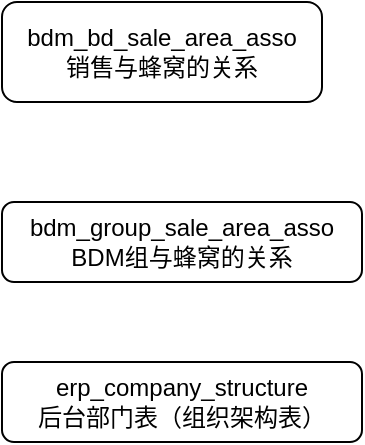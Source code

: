 <mxfile version="24.7.7">
  <diagram id="R2lEEEUBdFMjLlhIrx00" name="Page-1">
    <mxGraphModel dx="794" dy="1030" grid="1" gridSize="10" guides="1" tooltips="1" connect="1" arrows="1" fold="1" page="1" pageScale="1" pageWidth="850" pageHeight="1100" math="0" shadow="0" extFonts="Permanent Marker^https://fonts.googleapis.com/css?family=Permanent+Marker">
      <root>
        <mxCell id="0" />
        <mxCell id="1" parent="0" />
        <mxCell id="pBtrlKyEKU45YTtjNklL-4" value="bdm_bd_sale_area_asso&lt;br&gt;销售与蜂窝的关系" style="rounded=1;whiteSpace=wrap;html=1;" vertex="1" parent="1">
          <mxGeometry x="120" y="260" width="160" height="50" as="geometry" />
        </mxCell>
        <mxCell id="pBtrlKyEKU45YTtjNklL-7" value="bdm_group_sale_area_asso&lt;br&gt;BDM组与蜂窝的关系" style="rounded=1;whiteSpace=wrap;html=1;" vertex="1" parent="1">
          <mxGeometry x="120" y="360" width="180" height="40" as="geometry" />
        </mxCell>
        <mxCell id="pBtrlKyEKU45YTtjNklL-8" value="erp_company_structure&lt;br&gt;后台部门表（组织架构表）" style="rounded=1;whiteSpace=wrap;html=1;" vertex="1" parent="1">
          <mxGeometry x="120" y="440" width="180" height="40" as="geometry" />
        </mxCell>
      </root>
    </mxGraphModel>
  </diagram>
</mxfile>
